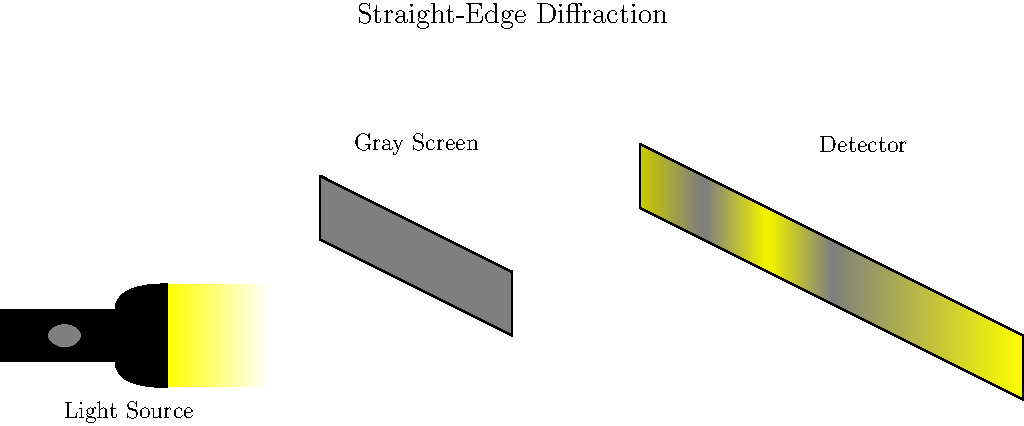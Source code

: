 size(512);

defaultpen(black + linewidth(0.7pt));

pair B0 = (-1.25, 0.4);
pair B1 = (-1.25, 0.6);
pair B2 = (-0.8, 0.6);
pair B3 = (-0.8, 0.4);

pair C0 = (-0.6, 0.7);
pair C1 = (-0.6, 0.3);
pair C2 = (-0.2, 0.3);
pair C3 = (-0.2, 0.7);

axialshade(C0 -- C1 -- C2 -- C3 -- cycle, yellow, (-0.6, 0.5), white, (-0.2, 0.5));
filldraw(B0 -- B1 -- B2 -- B3 -- cycle, black, black);
filldraw(B2{N} .. {E}C0 -- C1{W} .. {N}B3 -- cycle);
filldraw(ellipse((-1.0, 0.5), 0.07, 0.05), gray(0.5));

filldraw(
    (0.0, 1.125) -- (0.75, 0.75) -- (0.75, 0.5) -- (0.0, 0.875) -- cycle,
    gray(0.5),
    black
);

axialshade(
    (1.99, 0.88) -- (2.75, 0.5) -- (2.75, 0.25) -- (1.99, 0.63) -- cycle,
    yellow, (2.75, 0.0),
    gray(0.5), (2.0, 0.0)
);

axialshade(
    (2.01, 0.87) -- (1.74, 1.005) -- (1.74, 0.755) -- (2.01, 0.62) -- cycle,
    0.95 * yellow, (1.76, 0.0),
    gray(0.5), (2.0, 0.0)
);

axialshade(
    (1.76, 0.995) -- (1.49, 1.13) -- (1.49, 0.88) -- (1.76, 0.745) -- cycle,
    0.95 * yellow, (1.74, 0.0),
    gray(0.5), (1.51, 0.0)
);

axialshade(
    (1.51, 1.12) -- (1.25, 1.25) -- (1.25, 1.0) -- (1.51, 0.87) -- cycle,
    0.8 * yellow, (1.25, 0.0),
    gray(0.5), (1.49, 0.0)
);

draw(
    (1.25, 1.25) -- (2.75, 0.5) -- (2.75, 0.25) -- (1.25, 1.0) -- cycle,
    black
);

label("Light Source", (-0.75, 0.2));
label("Gray Screen", (0.375, 1.25));
label("Detector", (2.125, 1.25));
label("Straight-Edge Diffraction", (0.75, 1.75), fontsize(15pt));
